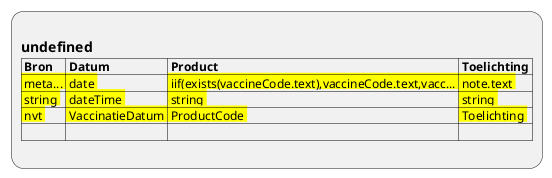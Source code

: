 @startuml ViewDefinition-Immunization
:
== undefined
|= Bron |= Datum |= Product |= Toelichting |
|<back:yellow> meta... |<back:yellow> date |<back:yellow> iif(exists(vaccineCode.text),vaccineCode.text,vacc... |<back:yellow> note.text |
|<back:yellow> string |<back:yellow> dateTime |<back:yellow> string |<back:yellow> string |
|<back:yellow> nvt |<back:yellow> VaccinatieDatum |<back:yellow> ProductCode |<back:yellow> Toelichting |
| |
;
@enduml